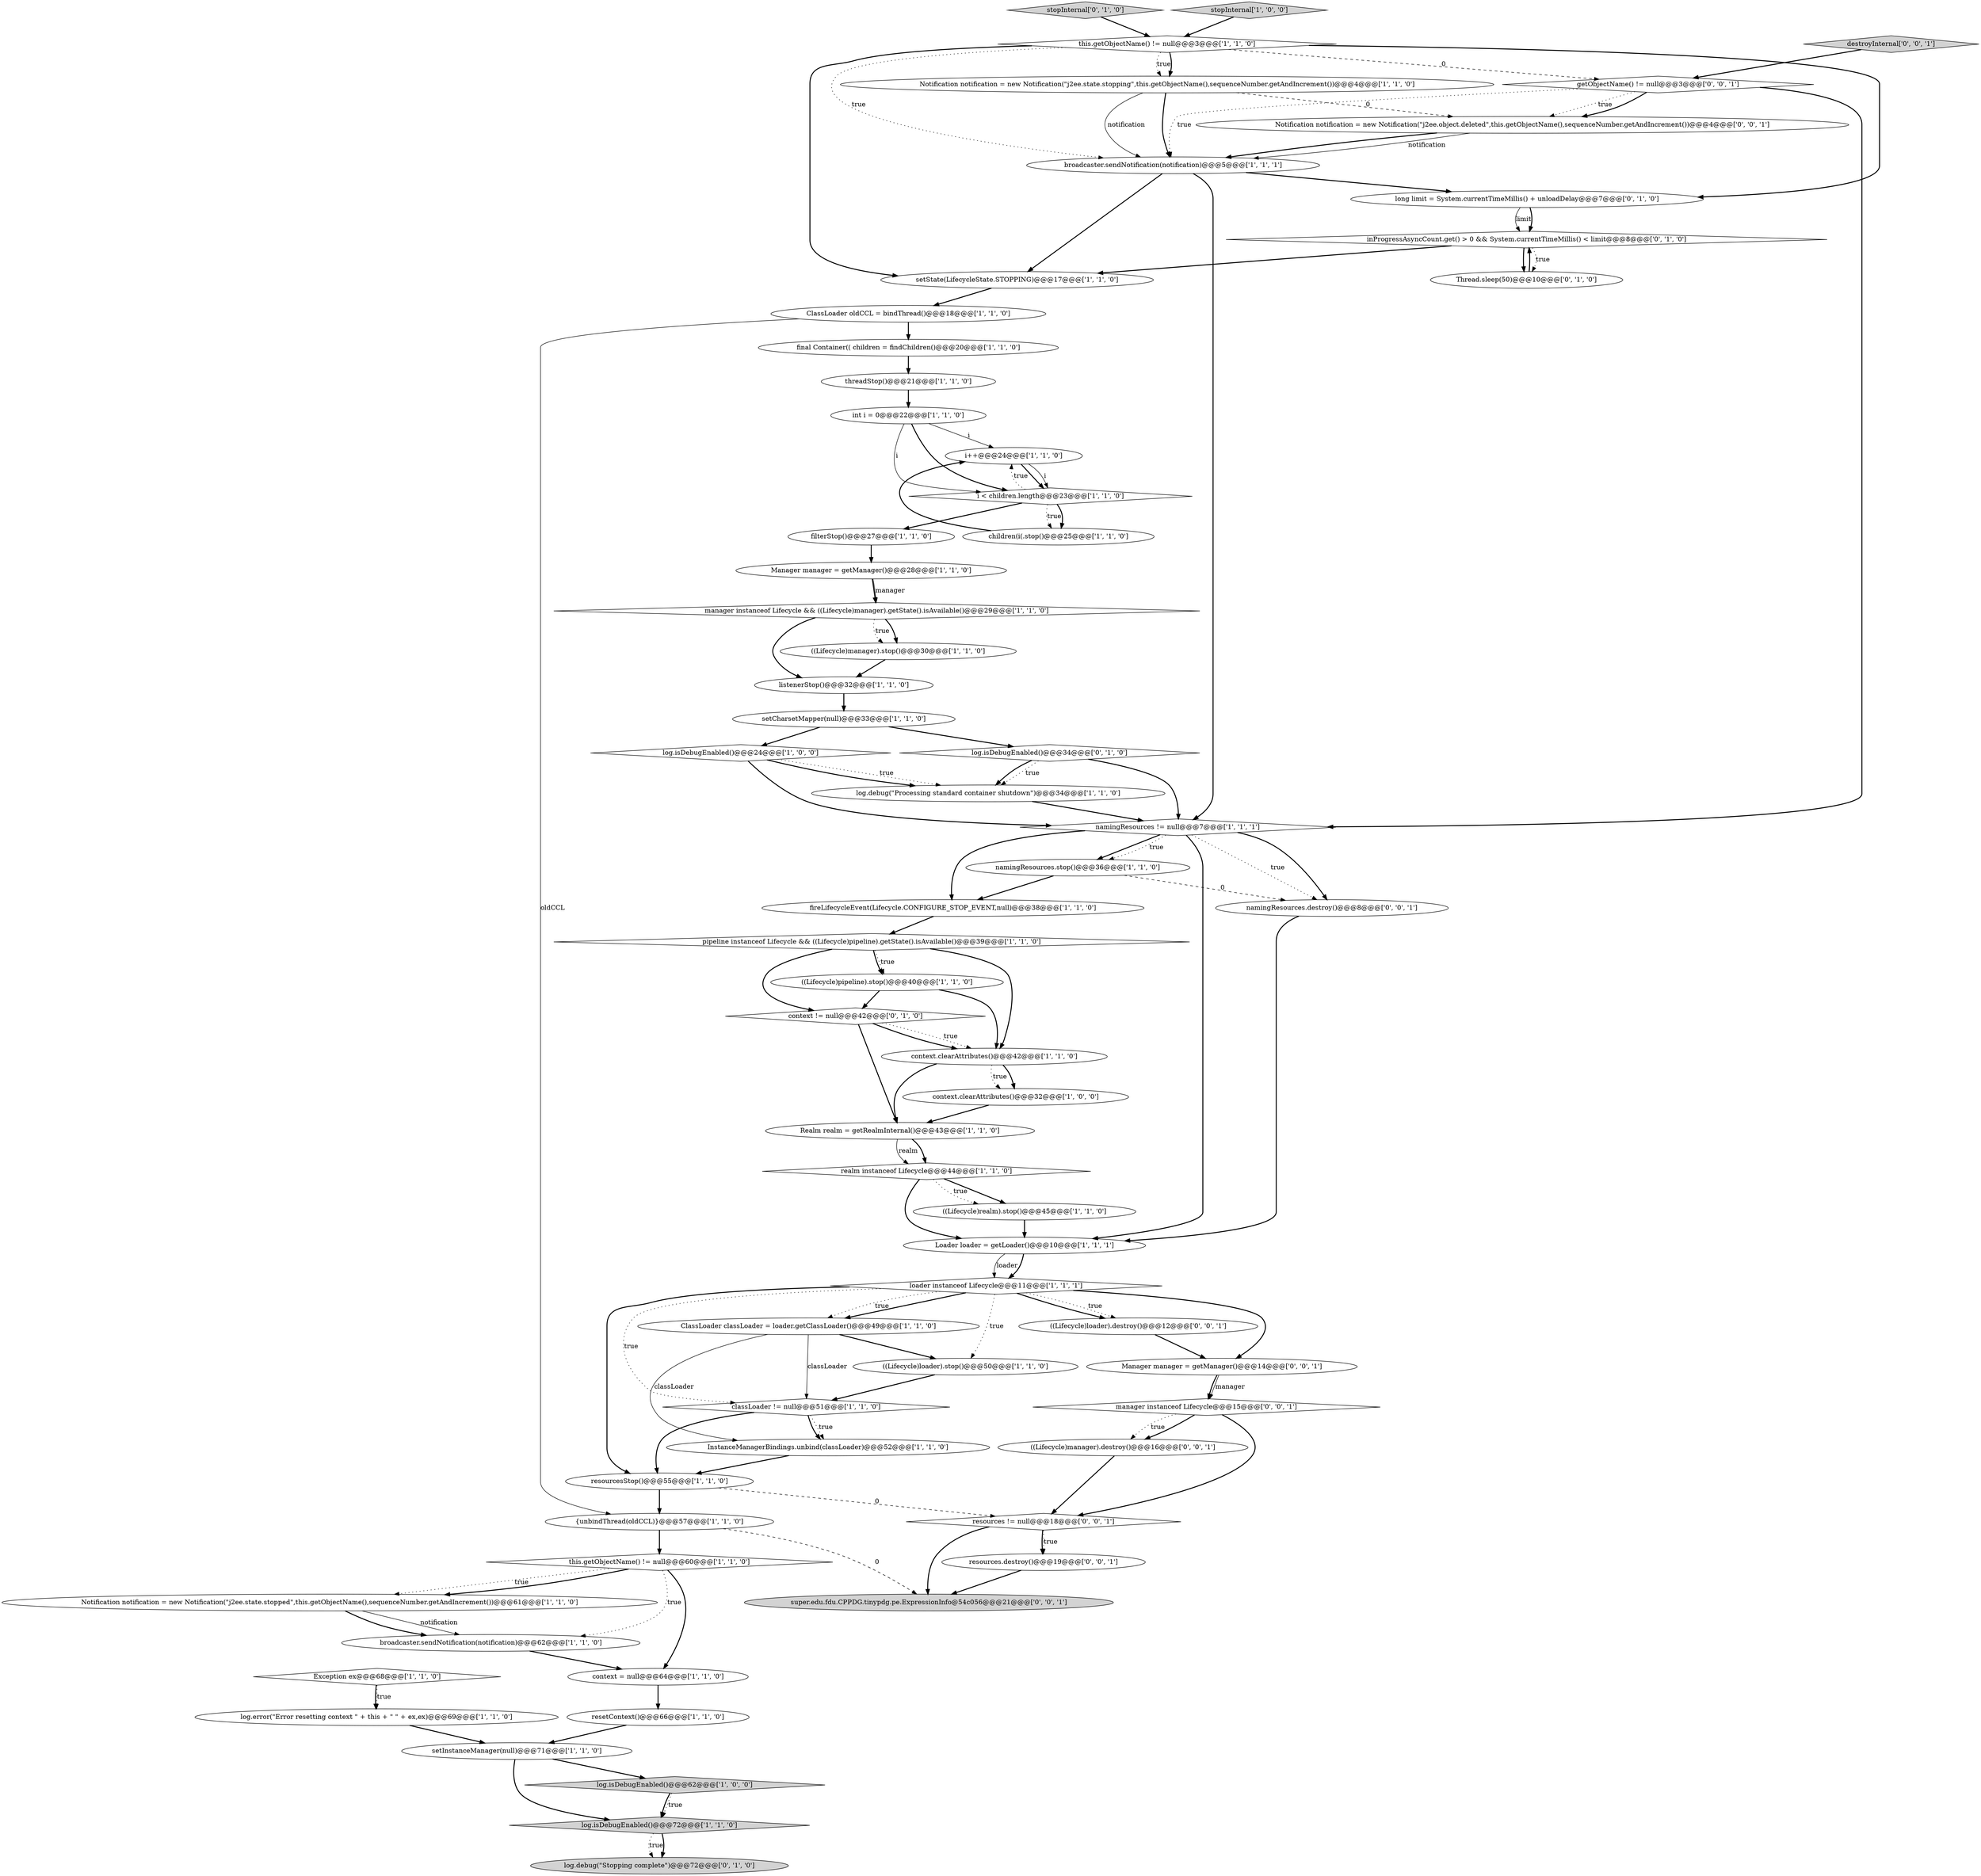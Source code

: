 digraph {
27 [style = filled, label = "log.debug(\"Processing standard container shutdown\")@@@34@@@['1', '1', '0']", fillcolor = white, shape = ellipse image = "AAA0AAABBB1BBB"];
42 [style = filled, label = "manager instanceof Lifecycle && ((Lifecycle)manager).getState().isAvailable()@@@29@@@['1', '1', '0']", fillcolor = white, shape = diamond image = "AAA0AAABBB1BBB"];
3 [style = filled, label = "threadStop()@@@21@@@['1', '1', '0']", fillcolor = white, shape = ellipse image = "AAA0AAABBB1BBB"];
60 [style = filled, label = "((Lifecycle)manager).destroy()@@@16@@@['0', '0', '1']", fillcolor = white, shape = ellipse image = "AAA0AAABBB3BBB"];
6 [style = filled, label = "broadcaster.sendNotification(notification)@@@5@@@['1', '1', '1']", fillcolor = white, shape = ellipse image = "AAA0AAABBB1BBB"];
2 [style = filled, label = "Notification notification = new Notification(\"j2ee.state.stopped\",this.getObjectName(),sequenceNumber.getAndIncrement())@@@61@@@['1', '1', '0']", fillcolor = white, shape = ellipse image = "AAA0AAABBB1BBB"];
58 [style = filled, label = "destroyInternal['0', '0', '1']", fillcolor = lightgray, shape = diamond image = "AAA0AAABBB3BBB"];
17 [style = filled, label = "Manager manager = getManager()@@@28@@@['1', '1', '0']", fillcolor = white, shape = ellipse image = "AAA0AAABBB1BBB"];
11 [style = filled, label = "{unbindThread(oldCCL)}@@@57@@@['1', '1', '0']", fillcolor = white, shape = ellipse image = "AAA0AAABBB1BBB"];
13 [style = filled, label = "context.clearAttributes()@@@32@@@['1', '0', '0']", fillcolor = white, shape = ellipse image = "AAA0AAABBB1BBB"];
7 [style = filled, label = "setInstanceManager(null)@@@71@@@['1', '1', '0']", fillcolor = white, shape = ellipse image = "AAA0AAABBB1BBB"];
10 [style = filled, label = "((Lifecycle)manager).stop()@@@30@@@['1', '1', '0']", fillcolor = white, shape = ellipse image = "AAA0AAABBB1BBB"];
48 [style = filled, label = "log.isDebugEnabled()@@@34@@@['0', '1', '0']", fillcolor = white, shape = diamond image = "AAA0AAABBB2BBB"];
12 [style = filled, label = "log.error(\"Error resetting context \" + this + \" \" + ex,ex)@@@69@@@['1', '1', '0']", fillcolor = white, shape = ellipse image = "AAA0AAABBB1BBB"];
56 [style = filled, label = "namingResources.destroy()@@@8@@@['0', '0', '1']", fillcolor = white, shape = ellipse image = "AAA0AAABBB3BBB"];
16 [style = filled, label = "realm instanceof Lifecycle@@@44@@@['1', '1', '0']", fillcolor = white, shape = diamond image = "AAA0AAABBB1BBB"];
47 [style = filled, label = "listenerStop()@@@32@@@['1', '1', '0']", fillcolor = white, shape = ellipse image = "AAA0AAABBB1BBB"];
64 [style = filled, label = "Notification notification = new Notification(\"j2ee.object.deleted\",this.getObjectName(),sequenceNumber.getAndIncrement())@@@4@@@['0', '0', '1']", fillcolor = white, shape = ellipse image = "AAA0AAABBB3BBB"];
15 [style = filled, label = "setState(LifecycleState.STOPPING)@@@17@@@['1', '1', '0']", fillcolor = white, shape = ellipse image = "AAA0AAABBB1BBB"];
4 [style = filled, label = "log.isDebugEnabled()@@@24@@@['1', '0', '0']", fillcolor = white, shape = diamond image = "AAA0AAABBB1BBB"];
20 [style = filled, label = "final Container(( children = findChildren()@@@20@@@['1', '1', '0']", fillcolor = white, shape = ellipse image = "AAA0AAABBB1BBB"];
53 [style = filled, label = "stopInternal['0', '1', '0']", fillcolor = lightgray, shape = diamond image = "AAA0AAABBB2BBB"];
25 [style = filled, label = "context = null@@@64@@@['1', '1', '0']", fillcolor = white, shape = ellipse image = "AAA0AAABBB1BBB"];
50 [style = filled, label = "Thread.sleep(50)@@@10@@@['0', '1', '0']", fillcolor = white, shape = ellipse image = "AAA1AAABBB2BBB"];
21 [style = filled, label = "i++@@@24@@@['1', '1', '0']", fillcolor = white, shape = ellipse image = "AAA0AAABBB1BBB"];
19 [style = filled, label = "ClassLoader classLoader = loader.getClassLoader()@@@49@@@['1', '1', '0']", fillcolor = white, shape = ellipse image = "AAA0AAABBB1BBB"];
31 [style = filled, label = "broadcaster.sendNotification(notification)@@@62@@@['1', '1', '0']", fillcolor = white, shape = ellipse image = "AAA0AAABBB1BBB"];
28 [style = filled, label = "namingResources.stop()@@@36@@@['1', '1', '0']", fillcolor = white, shape = ellipse image = "AAA0AAABBB1BBB"];
35 [style = filled, label = "resourcesStop()@@@55@@@['1', '1', '0']", fillcolor = white, shape = ellipse image = "AAA0AAABBB1BBB"];
43 [style = filled, label = "((Lifecycle)pipeline).stop()@@@40@@@['1', '1', '0']", fillcolor = white, shape = ellipse image = "AAA0AAABBB1BBB"];
46 [style = filled, label = "Loader loader = getLoader()@@@10@@@['1', '1', '1']", fillcolor = white, shape = ellipse image = "AAA0AAABBB1BBB"];
51 [style = filled, label = "log.debug(\"Stopping complete\")@@@72@@@['0', '1', '0']", fillcolor = lightgray, shape = ellipse image = "AAA0AAABBB2BBB"];
37 [style = filled, label = "((Lifecycle)realm).stop()@@@45@@@['1', '1', '0']", fillcolor = white, shape = ellipse image = "AAA0AAABBB1BBB"];
8 [style = filled, label = "Realm realm = getRealmInternal()@@@43@@@['1', '1', '0']", fillcolor = white, shape = ellipse image = "AAA0AAABBB1BBB"];
63 [style = filled, label = "resources != null@@@18@@@['0', '0', '1']", fillcolor = white, shape = diamond image = "AAA0AAABBB3BBB"];
54 [style = filled, label = "inProgressAsyncCount.get() > 0 && System.currentTimeMillis() < limit@@@8@@@['0', '1', '0']", fillcolor = white, shape = diamond image = "AAA1AAABBB2BBB"];
39 [style = filled, label = "i < children.length@@@23@@@['1', '1', '0']", fillcolor = white, shape = diamond image = "AAA0AAABBB1BBB"];
14 [style = filled, label = "loader instanceof Lifecycle@@@11@@@['1', '1', '1']", fillcolor = white, shape = diamond image = "AAA0AAABBB1BBB"];
41 [style = filled, label = "log.isDebugEnabled()@@@72@@@['1', '1', '0']", fillcolor = lightgray, shape = diamond image = "AAA0AAABBB1BBB"];
5 [style = filled, label = "Notification notification = new Notification(\"j2ee.state.stopping\",this.getObjectName(),sequenceNumber.getAndIncrement())@@@4@@@['1', '1', '0']", fillcolor = white, shape = ellipse image = "AAA0AAABBB1BBB"];
30 [style = filled, label = "filterStop()@@@27@@@['1', '1', '0']", fillcolor = white, shape = ellipse image = "AAA0AAABBB1BBB"];
38 [style = filled, label = "setCharsetMapper(null)@@@33@@@['1', '1', '0']", fillcolor = white, shape = ellipse image = "AAA0AAABBB1BBB"];
32 [style = filled, label = "stopInternal['1', '0', '0']", fillcolor = lightgray, shape = diamond image = "AAA0AAABBB1BBB"];
22 [style = filled, label = "context.clearAttributes()@@@42@@@['1', '1', '0']", fillcolor = white, shape = ellipse image = "AAA0AAABBB1BBB"];
9 [style = filled, label = "((Lifecycle)loader).stop()@@@50@@@['1', '1', '0']", fillcolor = white, shape = ellipse image = "AAA0AAABBB1BBB"];
40 [style = filled, label = "namingResources != null@@@7@@@['1', '1', '1']", fillcolor = white, shape = diamond image = "AAA0AAABBB1BBB"];
34 [style = filled, label = "this.getObjectName() != null@@@3@@@['1', '1', '0']", fillcolor = white, shape = diamond image = "AAA0AAABBB1BBB"];
18 [style = filled, label = "fireLifecycleEvent(Lifecycle.CONFIGURE_STOP_EVENT,null)@@@38@@@['1', '1', '0']", fillcolor = white, shape = ellipse image = "AAA0AAABBB1BBB"];
52 [style = filled, label = "long limit = System.currentTimeMillis() + unloadDelay@@@7@@@['0', '1', '0']", fillcolor = white, shape = ellipse image = "AAA1AAABBB2BBB"];
62 [style = filled, label = "manager instanceof Lifecycle@@@15@@@['0', '0', '1']", fillcolor = white, shape = diamond image = "AAA0AAABBB3BBB"];
55 [style = filled, label = "Manager manager = getManager()@@@14@@@['0', '0', '1']", fillcolor = white, shape = ellipse image = "AAA0AAABBB3BBB"];
65 [style = filled, label = "super.edu.fdu.CPPDG.tinypdg.pe.ExpressionInfo@54c056@@@21@@@['0', '0', '1']", fillcolor = lightgray, shape = ellipse image = "AAA0AAABBB3BBB"];
61 [style = filled, label = "getObjectName() != null@@@3@@@['0', '0', '1']", fillcolor = white, shape = diamond image = "AAA0AAABBB3BBB"];
57 [style = filled, label = "resources.destroy()@@@19@@@['0', '0', '1']", fillcolor = white, shape = ellipse image = "AAA0AAABBB3BBB"];
29 [style = filled, label = "this.getObjectName() != null@@@60@@@['1', '1', '0']", fillcolor = white, shape = diamond image = "AAA0AAABBB1BBB"];
0 [style = filled, label = "int i = 0@@@22@@@['1', '1', '0']", fillcolor = white, shape = ellipse image = "AAA0AAABBB1BBB"];
23 [style = filled, label = "children(i(.stop()@@@25@@@['1', '1', '0']", fillcolor = white, shape = ellipse image = "AAA0AAABBB1BBB"];
33 [style = filled, label = "log.isDebugEnabled()@@@62@@@['1', '0', '0']", fillcolor = lightgray, shape = diamond image = "AAA0AAABBB1BBB"];
45 [style = filled, label = "Exception ex@@@68@@@['1', '1', '0']", fillcolor = white, shape = diamond image = "AAA0AAABBB1BBB"];
59 [style = filled, label = "((Lifecycle)loader).destroy()@@@12@@@['0', '0', '1']", fillcolor = white, shape = ellipse image = "AAA0AAABBB3BBB"];
36 [style = filled, label = "classLoader != null@@@51@@@['1', '1', '0']", fillcolor = white, shape = diamond image = "AAA0AAABBB1BBB"];
24 [style = filled, label = "resetContext()@@@66@@@['1', '1', '0']", fillcolor = white, shape = ellipse image = "AAA0AAABBB1BBB"];
49 [style = filled, label = "context != null@@@42@@@['0', '1', '0']", fillcolor = white, shape = diamond image = "AAA0AAABBB2BBB"];
26 [style = filled, label = "pipeline instanceof Lifecycle && ((Lifecycle)pipeline).getState().isAvailable()@@@39@@@['1', '1', '0']", fillcolor = white, shape = diamond image = "AAA0AAABBB1BBB"];
1 [style = filled, label = "InstanceManagerBindings.unbind(classLoader)@@@52@@@['1', '1', '0']", fillcolor = white, shape = ellipse image = "AAA0AAABBB1BBB"];
44 [style = filled, label = "ClassLoader oldCCL = bindThread()@@@18@@@['1', '1', '0']", fillcolor = white, shape = ellipse image = "AAA0AAABBB1BBB"];
41->51 [style = dotted, label="true"];
11->29 [style = bold, label=""];
10->47 [style = bold, label=""];
63->57 [style = dotted, label="true"];
48->27 [style = bold, label=""];
5->6 [style = solid, label="notification"];
40->28 [style = bold, label=""];
61->40 [style = bold, label=""];
52->54 [style = solid, label="limit"];
21->39 [style = bold, label=""];
14->19 [style = bold, label=""];
49->22 [style = dotted, label="true"];
54->50 [style = dotted, label="true"];
41->51 [style = bold, label=""];
9->36 [style = bold, label=""];
7->41 [style = bold, label=""];
54->15 [style = bold, label=""];
53->34 [style = bold, label=""];
57->65 [style = bold, label=""];
40->56 [style = bold, label=""];
60->63 [style = bold, label=""];
4->27 [style = dotted, label="true"];
28->18 [style = bold, label=""];
2->31 [style = bold, label=""];
29->31 [style = dotted, label="true"];
14->59 [style = bold, label=""];
39->30 [style = bold, label=""];
62->60 [style = dotted, label="true"];
36->35 [style = bold, label=""];
22->13 [style = bold, label=""];
5->6 [style = bold, label=""];
45->12 [style = bold, label=""];
50->54 [style = bold, label=""];
8->16 [style = bold, label=""];
42->10 [style = bold, label=""];
26->22 [style = bold, label=""];
4->40 [style = bold, label=""];
61->6 [style = dotted, label="true"];
34->15 [style = bold, label=""];
48->27 [style = dotted, label="true"];
24->7 [style = bold, label=""];
14->35 [style = bold, label=""];
6->15 [style = bold, label=""];
38->4 [style = bold, label=""];
14->36 [style = dotted, label="true"];
14->59 [style = dotted, label="true"];
49->22 [style = bold, label=""];
0->39 [style = solid, label="i"];
36->1 [style = dotted, label="true"];
64->6 [style = solid, label="notification"];
49->8 [style = bold, label=""];
48->40 [style = bold, label=""];
23->21 [style = bold, label=""];
56->46 [style = bold, label=""];
29->2 [style = dotted, label="true"];
58->61 [style = bold, label=""];
47->38 [style = bold, label=""];
45->12 [style = dotted, label="true"];
38->48 [style = bold, label=""];
62->60 [style = bold, label=""];
34->52 [style = bold, label=""];
2->31 [style = solid, label="notification"];
61->64 [style = dotted, label="true"];
32->34 [style = bold, label=""];
35->11 [style = bold, label=""];
54->50 [style = bold, label=""];
30->17 [style = bold, label=""];
31->25 [style = bold, label=""];
33->41 [style = dotted, label="true"];
34->6 [style = dotted, label="true"];
42->47 [style = bold, label=""];
64->6 [style = bold, label=""];
20->3 [style = bold, label=""];
43->49 [style = bold, label=""];
7->33 [style = bold, label=""];
8->16 [style = solid, label="realm"];
42->10 [style = dotted, label="true"];
61->64 [style = bold, label=""];
40->28 [style = dotted, label="true"];
28->56 [style = dashed, label="0"];
34->5 [style = dotted, label="true"];
29->2 [style = bold, label=""];
0->39 [style = bold, label=""];
4->27 [style = bold, label=""];
16->37 [style = bold, label=""];
26->43 [style = dotted, label="true"];
21->39 [style = solid, label="i"];
40->18 [style = bold, label=""];
44->20 [style = bold, label=""];
18->26 [style = bold, label=""];
16->46 [style = bold, label=""];
33->41 [style = bold, label=""];
29->25 [style = bold, label=""];
46->14 [style = solid, label="loader"];
15->44 [style = bold, label=""];
40->46 [style = bold, label=""];
46->14 [style = bold, label=""];
5->64 [style = dashed, label="0"];
22->13 [style = dotted, label="true"];
37->46 [style = bold, label=""];
13->8 [style = bold, label=""];
55->62 [style = solid, label="manager"];
43->22 [style = bold, label=""];
26->49 [style = bold, label=""];
44->11 [style = solid, label="oldCCL"];
26->43 [style = bold, label=""];
14->9 [style = dotted, label="true"];
12->7 [style = bold, label=""];
40->56 [style = dotted, label="true"];
14->55 [style = bold, label=""];
22->8 [style = bold, label=""];
19->9 [style = bold, label=""];
34->5 [style = bold, label=""];
16->37 [style = dotted, label="true"];
25->24 [style = bold, label=""];
39->21 [style = dotted, label="true"];
11->65 [style = dashed, label="0"];
35->63 [style = dashed, label="0"];
17->42 [style = solid, label="manager"];
52->54 [style = bold, label=""];
34->61 [style = dashed, label="0"];
27->40 [style = bold, label=""];
6->52 [style = bold, label=""];
59->55 [style = bold, label=""];
63->65 [style = bold, label=""];
1->35 [style = bold, label=""];
3->0 [style = bold, label=""];
55->62 [style = bold, label=""];
36->1 [style = bold, label=""];
14->19 [style = dotted, label="true"];
17->42 [style = bold, label=""];
63->57 [style = bold, label=""];
39->23 [style = dotted, label="true"];
39->23 [style = bold, label=""];
0->21 [style = solid, label="i"];
19->1 [style = solid, label="classLoader"];
19->36 [style = solid, label="classLoader"];
6->40 [style = bold, label=""];
62->63 [style = bold, label=""];
}

